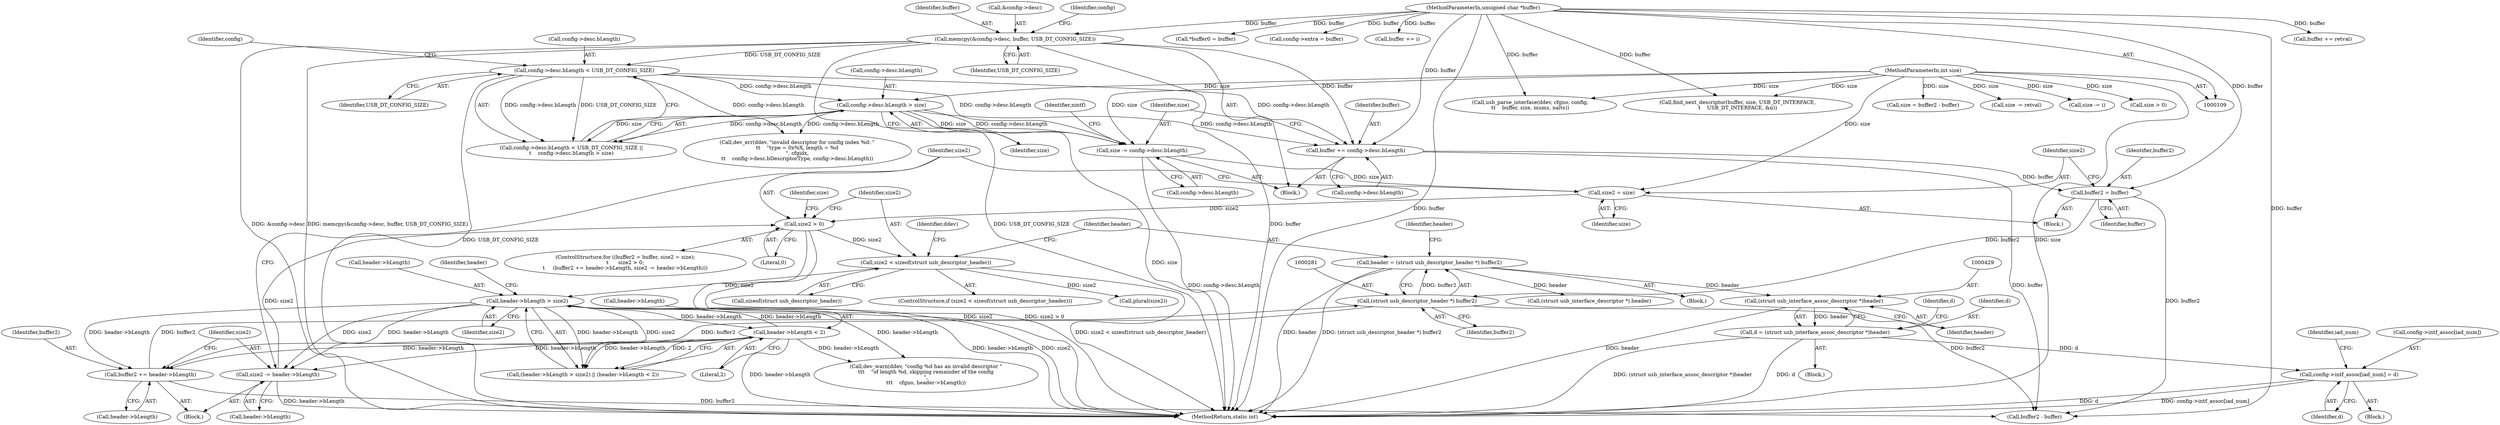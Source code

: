 digraph "0_linux_bd7a3fe770ebd8391d1c7d072ff88e9e76d063eb@pointer" {
"1000428" [label="(Call,(struct usb_interface_assoc_descriptor *)header)"];
"1000278" [label="(Call,header = (struct usb_descriptor_header *) buffer2)"];
"1000280" [label="(Call,(struct usb_descriptor_header *) buffer2)"];
"1000253" [label="(Call,buffer2 += header->bLength)"];
"1000285" [label="(Call,header->bLength > size2)"];
"1000290" [label="(Call,header->bLength < 2)"];
"1000265" [label="(Call,size2 < sizeof(struct usb_descriptor_header))"];
"1000249" [label="(Call,size2 > 0)"];
"1000258" [label="(Call,size2 -= header->bLength)"];
"1000246" [label="(Call,size2 = size)"];
"1000208" [label="(Call,size -= config->desc.bLength)"];
"1000169" [label="(Call,config->desc.bLength > size)"];
"1000162" [label="(Call,config->desc.bLength < USB_DT_CONFIG_SIZE)"];
"1000145" [label="(Call,memcpy(&config->desc, buffer, USB_DT_CONFIG_SIZE))"];
"1000113" [label="(MethodParameterIn,unsigned char *buffer)"];
"1000114" [label="(MethodParameterIn,int size)"];
"1000243" [label="(Call,buffer2 = buffer)"];
"1000201" [label="(Call,buffer += config->desc.bLength)"];
"1000426" [label="(Call,d = (struct usb_interface_assoc_descriptor *)header)"];
"1000457" [label="(Call,config->intf_assoc[iad_num] = d)"];
"1000251" [label="(Literal,0)"];
"1000692" [label="(Call,buffer += retval)"];
"1000114" [label="(MethodParameterIn,int size)"];
"1000488" [label="(Call,buffer2 - buffer)"];
"1000124" [label="(Call,*buffer0 = buffer)"];
"1000267" [label="(Call,sizeof(struct usb_descriptor_header))"];
"1000296" [label="(Call,dev_warn(ddev, \"config %d has an invalid descriptor \"\n\t\t\t    \"of length %d, skipping remainder of the config\n\",\n\t\t\t    cfgno, header->bLength))"];
"1000428" [label="(Call,(struct usb_interface_assoc_descriptor *)header)"];
"1000258" [label="(Call,size2 -= header->bLength)"];
"1000252" [label="(Block,)"];
"1000315" [label="(Call,(struct usb_interface_descriptor *) header)"];
"1000202" [label="(Identifier,buffer)"];
"1000151" [label="(Identifier,USB_DT_CONFIG_SIZE)"];
"1000486" [label="(Call,size = buffer2 - buffer)"];
"1000172" [label="(Identifier,config)"];
"1000150" [label="(Identifier,buffer)"];
"1000209" [label="(Identifier,size)"];
"1000145" [label="(Call,memcpy(&config->desc, buffer, USB_DT_CONFIG_SIZE))"];
"1000266" [label="(Identifier,size2)"];
"1000241" [label="(ControlStructure,for ((buffer2 = buffer, size2 = size);\n\t      size2 > 0;\n\t     (buffer2 += header->bLength, size2 -= header->bLength)))"];
"1000168" [label="(Identifier,USB_DT_CONFIG_SIZE)"];
"1000177" [label="(Call,dev_err(ddev, \"invalid descriptor for config index %d: \"\n\t\t    \"type = 0x%X, length = %d\n\", cfgidx,\n\t\t    config->desc.bDescriptorType, config->desc.bLength))"];
"1000263" [label="(Block,)"];
"1000635" [label="(Call,config->extra = buffer)"];
"1000665" [label="(Call,buffer += i)"];
"1000161" [label="(Call,config->desc.bLength < USB_DT_CONFIG_SIZE ||\n\t    config->desc.bLength > size)"];
"1000282" [label="(Identifier,buffer2)"];
"1000285" [label="(Call,header->bLength > size2)"];
"1000457" [label="(Call,config->intf_assoc[iad_num] = d)"];
"1000465" [label="(Identifier,iad_num)"];
"1000265" [label="(Call,size2 < sizeof(struct usb_descriptor_header))"];
"1000424" [label="(Block,)"];
"1000255" [label="(Call,header->bLength)"];
"1000487" [label="(Identifier,size)"];
"1000434" [label="(Identifier,d)"];
"1000248" [label="(Identifier,size)"];
"1000275" [label="(Call,plural(size2))"];
"1000162" [label="(Call,config->desc.bLength < USB_DT_CONFIG_SIZE)"];
"1000260" [label="(Call,header->bLength)"];
"1000678" [label="(Call,usb_parse_interface(ddev, cfgno, config,\n\t\t    buffer, size, inums, nalts))"];
"1000278" [label="(Call,header = (struct usb_descriptor_header *) buffer2)"];
"1000695" [label="(Call,size -= retval)"];
"1000146" [label="(Call,&config->desc)"];
"1000208" [label="(Call,size -= config->desc.bLength)"];
"1000249" [label="(Call,size2 > 0)"];
"1000244" [label="(Identifier,buffer2)"];
"1000642" [label="(Call,find_next_descriptor(buffer, size, USB_DT_INTERFACE,\n\t    USB_DT_INTERFACE, &n))"];
"1000768" [label="(MethodReturn,static int)"];
"1000456" [label="(Block,)"];
"1000169" [label="(Call,config->desc.bLength > size)"];
"1000668" [label="(Call,size -= i)"];
"1000463" [label="(Identifier,d)"];
"1000271" [label="(Identifier,ddev)"];
"1000245" [label="(Identifier,buffer)"];
"1000246" [label="(Call,size2 = size)"];
"1000458" [label="(Call,config->intf_assoc[iad_num])"];
"1000157" [label="(Identifier,config)"];
"1000294" [label="(Literal,2)"];
"1000175" [label="(Identifier,size)"];
"1000259" [label="(Identifier,size2)"];
"1000113" [label="(MethodParameterIn,unsigned char *buffer)"];
"1000250" [label="(Identifier,size2)"];
"1000210" [label="(Call,config->desc.bLength)"];
"1000242" [label="(Block,)"];
"1000284" [label="(Call,(header->bLength > size2) || (header->bLength < 2))"];
"1000201" [label="(Call,buffer += config->desc.bLength)"];
"1000279" [label="(Identifier,header)"];
"1000290" [label="(Call,header->bLength < 2)"];
"1000163" [label="(Call,config->desc.bLength)"];
"1000264" [label="(ControlStructure,if (size2 < sizeof(struct usb_descriptor_header)))"];
"1000672" [label="(Call,size > 0)"];
"1000286" [label="(Call,header->bLength)"];
"1000216" [label="(Identifier,nintf)"];
"1000291" [label="(Call,header->bLength)"];
"1000287" [label="(Identifier,header)"];
"1000280" [label="(Call,(struct usb_descriptor_header *) buffer2)"];
"1000253" [label="(Call,buffer2 += header->bLength)"];
"1000203" [label="(Call,config->desc.bLength)"];
"1000243" [label="(Call,buffer2 = buffer)"];
"1000427" [label="(Identifier,d)"];
"1000170" [label="(Call,config->desc.bLength)"];
"1000292" [label="(Identifier,header)"];
"1000254" [label="(Identifier,buffer2)"];
"1000247" [label="(Identifier,size2)"];
"1000426" [label="(Call,d = (struct usb_interface_assoc_descriptor *)header)"];
"1000115" [label="(Block,)"];
"1000430" [label="(Identifier,header)"];
"1000289" [label="(Identifier,size2)"];
"1000428" -> "1000426"  [label="AST: "];
"1000428" -> "1000430"  [label="CFG: "];
"1000429" -> "1000428"  [label="AST: "];
"1000430" -> "1000428"  [label="AST: "];
"1000426" -> "1000428"  [label="CFG: "];
"1000428" -> "1000768"  [label="DDG: header"];
"1000428" -> "1000426"  [label="DDG: header"];
"1000278" -> "1000428"  [label="DDG: header"];
"1000278" -> "1000263"  [label="AST: "];
"1000278" -> "1000280"  [label="CFG: "];
"1000279" -> "1000278"  [label="AST: "];
"1000280" -> "1000278"  [label="AST: "];
"1000287" -> "1000278"  [label="CFG: "];
"1000278" -> "1000768"  [label="DDG: (struct usb_descriptor_header *) buffer2"];
"1000278" -> "1000768"  [label="DDG: header"];
"1000280" -> "1000278"  [label="DDG: buffer2"];
"1000278" -> "1000315"  [label="DDG: header"];
"1000280" -> "1000282"  [label="CFG: "];
"1000281" -> "1000280"  [label="AST: "];
"1000282" -> "1000280"  [label="AST: "];
"1000280" -> "1000253"  [label="DDG: buffer2"];
"1000253" -> "1000280"  [label="DDG: buffer2"];
"1000243" -> "1000280"  [label="DDG: buffer2"];
"1000280" -> "1000488"  [label="DDG: buffer2"];
"1000253" -> "1000252"  [label="AST: "];
"1000253" -> "1000255"  [label="CFG: "];
"1000254" -> "1000253"  [label="AST: "];
"1000255" -> "1000253"  [label="AST: "];
"1000259" -> "1000253"  [label="CFG: "];
"1000285" -> "1000253"  [label="DDG: header->bLength"];
"1000290" -> "1000253"  [label="DDG: header->bLength"];
"1000253" -> "1000488"  [label="DDG: buffer2"];
"1000285" -> "1000284"  [label="AST: "];
"1000285" -> "1000289"  [label="CFG: "];
"1000286" -> "1000285"  [label="AST: "];
"1000289" -> "1000285"  [label="AST: "];
"1000292" -> "1000285"  [label="CFG: "];
"1000284" -> "1000285"  [label="CFG: "];
"1000285" -> "1000768"  [label="DDG: header->bLength"];
"1000285" -> "1000768"  [label="DDG: size2"];
"1000285" -> "1000258"  [label="DDG: header->bLength"];
"1000285" -> "1000258"  [label="DDG: size2"];
"1000285" -> "1000284"  [label="DDG: header->bLength"];
"1000285" -> "1000284"  [label="DDG: size2"];
"1000290" -> "1000285"  [label="DDG: header->bLength"];
"1000265" -> "1000285"  [label="DDG: size2"];
"1000285" -> "1000290"  [label="DDG: header->bLength"];
"1000285" -> "1000296"  [label="DDG: header->bLength"];
"1000290" -> "1000284"  [label="AST: "];
"1000290" -> "1000294"  [label="CFG: "];
"1000291" -> "1000290"  [label="AST: "];
"1000294" -> "1000290"  [label="AST: "];
"1000284" -> "1000290"  [label="CFG: "];
"1000290" -> "1000768"  [label="DDG: header->bLength"];
"1000290" -> "1000258"  [label="DDG: header->bLength"];
"1000290" -> "1000284"  [label="DDG: header->bLength"];
"1000290" -> "1000284"  [label="DDG: 2"];
"1000290" -> "1000296"  [label="DDG: header->bLength"];
"1000265" -> "1000264"  [label="AST: "];
"1000265" -> "1000267"  [label="CFG: "];
"1000266" -> "1000265"  [label="AST: "];
"1000267" -> "1000265"  [label="AST: "];
"1000271" -> "1000265"  [label="CFG: "];
"1000279" -> "1000265"  [label="CFG: "];
"1000265" -> "1000768"  [label="DDG: size2 < sizeof(struct usb_descriptor_header)"];
"1000249" -> "1000265"  [label="DDG: size2"];
"1000265" -> "1000275"  [label="DDG: size2"];
"1000249" -> "1000241"  [label="AST: "];
"1000249" -> "1000251"  [label="CFG: "];
"1000250" -> "1000249"  [label="AST: "];
"1000251" -> "1000249"  [label="AST: "];
"1000266" -> "1000249"  [label="CFG: "];
"1000487" -> "1000249"  [label="CFG: "];
"1000249" -> "1000768"  [label="DDG: size2"];
"1000249" -> "1000768"  [label="DDG: size2 > 0"];
"1000258" -> "1000249"  [label="DDG: size2"];
"1000246" -> "1000249"  [label="DDG: size2"];
"1000258" -> "1000252"  [label="AST: "];
"1000258" -> "1000260"  [label="CFG: "];
"1000259" -> "1000258"  [label="AST: "];
"1000260" -> "1000258"  [label="AST: "];
"1000250" -> "1000258"  [label="CFG: "];
"1000258" -> "1000768"  [label="DDG: header->bLength"];
"1000246" -> "1000242"  [label="AST: "];
"1000246" -> "1000248"  [label="CFG: "];
"1000247" -> "1000246"  [label="AST: "];
"1000248" -> "1000246"  [label="AST: "];
"1000250" -> "1000246"  [label="CFG: "];
"1000208" -> "1000246"  [label="DDG: size"];
"1000114" -> "1000246"  [label="DDG: size"];
"1000208" -> "1000115"  [label="AST: "];
"1000208" -> "1000210"  [label="CFG: "];
"1000209" -> "1000208"  [label="AST: "];
"1000210" -> "1000208"  [label="AST: "];
"1000216" -> "1000208"  [label="CFG: "];
"1000208" -> "1000768"  [label="DDG: config->desc.bLength"];
"1000169" -> "1000208"  [label="DDG: config->desc.bLength"];
"1000169" -> "1000208"  [label="DDG: size"];
"1000162" -> "1000208"  [label="DDG: config->desc.bLength"];
"1000114" -> "1000208"  [label="DDG: size"];
"1000169" -> "1000161"  [label="AST: "];
"1000169" -> "1000175"  [label="CFG: "];
"1000170" -> "1000169"  [label="AST: "];
"1000175" -> "1000169"  [label="AST: "];
"1000161" -> "1000169"  [label="CFG: "];
"1000169" -> "1000768"  [label="DDG: size"];
"1000169" -> "1000161"  [label="DDG: config->desc.bLength"];
"1000169" -> "1000161"  [label="DDG: size"];
"1000162" -> "1000169"  [label="DDG: config->desc.bLength"];
"1000114" -> "1000169"  [label="DDG: size"];
"1000169" -> "1000177"  [label="DDG: config->desc.bLength"];
"1000169" -> "1000201"  [label="DDG: config->desc.bLength"];
"1000162" -> "1000161"  [label="AST: "];
"1000162" -> "1000168"  [label="CFG: "];
"1000163" -> "1000162"  [label="AST: "];
"1000168" -> "1000162"  [label="AST: "];
"1000172" -> "1000162"  [label="CFG: "];
"1000161" -> "1000162"  [label="CFG: "];
"1000162" -> "1000768"  [label="DDG: USB_DT_CONFIG_SIZE"];
"1000162" -> "1000161"  [label="DDG: config->desc.bLength"];
"1000162" -> "1000161"  [label="DDG: USB_DT_CONFIG_SIZE"];
"1000145" -> "1000162"  [label="DDG: USB_DT_CONFIG_SIZE"];
"1000162" -> "1000177"  [label="DDG: config->desc.bLength"];
"1000162" -> "1000201"  [label="DDG: config->desc.bLength"];
"1000145" -> "1000115"  [label="AST: "];
"1000145" -> "1000151"  [label="CFG: "];
"1000146" -> "1000145"  [label="AST: "];
"1000150" -> "1000145"  [label="AST: "];
"1000151" -> "1000145"  [label="AST: "];
"1000157" -> "1000145"  [label="CFG: "];
"1000145" -> "1000768"  [label="DDG: USB_DT_CONFIG_SIZE"];
"1000145" -> "1000768"  [label="DDG: memcpy(&config->desc, buffer, USB_DT_CONFIG_SIZE)"];
"1000145" -> "1000768"  [label="DDG: buffer"];
"1000145" -> "1000768"  [label="DDG: &config->desc"];
"1000113" -> "1000145"  [label="DDG: buffer"];
"1000145" -> "1000201"  [label="DDG: buffer"];
"1000113" -> "1000109"  [label="AST: "];
"1000113" -> "1000768"  [label="DDG: buffer"];
"1000113" -> "1000124"  [label="DDG: buffer"];
"1000113" -> "1000201"  [label="DDG: buffer"];
"1000113" -> "1000243"  [label="DDG: buffer"];
"1000113" -> "1000488"  [label="DDG: buffer"];
"1000113" -> "1000635"  [label="DDG: buffer"];
"1000113" -> "1000642"  [label="DDG: buffer"];
"1000113" -> "1000665"  [label="DDG: buffer"];
"1000113" -> "1000678"  [label="DDG: buffer"];
"1000113" -> "1000692"  [label="DDG: buffer"];
"1000114" -> "1000109"  [label="AST: "];
"1000114" -> "1000768"  [label="DDG: size"];
"1000114" -> "1000486"  [label="DDG: size"];
"1000114" -> "1000642"  [label="DDG: size"];
"1000114" -> "1000668"  [label="DDG: size"];
"1000114" -> "1000672"  [label="DDG: size"];
"1000114" -> "1000678"  [label="DDG: size"];
"1000114" -> "1000695"  [label="DDG: size"];
"1000243" -> "1000242"  [label="AST: "];
"1000243" -> "1000245"  [label="CFG: "];
"1000244" -> "1000243"  [label="AST: "];
"1000245" -> "1000243"  [label="AST: "];
"1000247" -> "1000243"  [label="CFG: "];
"1000201" -> "1000243"  [label="DDG: buffer"];
"1000243" -> "1000488"  [label="DDG: buffer2"];
"1000201" -> "1000115"  [label="AST: "];
"1000201" -> "1000203"  [label="CFG: "];
"1000202" -> "1000201"  [label="AST: "];
"1000203" -> "1000201"  [label="AST: "];
"1000209" -> "1000201"  [label="CFG: "];
"1000201" -> "1000488"  [label="DDG: buffer"];
"1000426" -> "1000424"  [label="AST: "];
"1000427" -> "1000426"  [label="AST: "];
"1000434" -> "1000426"  [label="CFG: "];
"1000426" -> "1000768"  [label="DDG: (struct usb_interface_assoc_descriptor *)header"];
"1000426" -> "1000768"  [label="DDG: d"];
"1000426" -> "1000457"  [label="DDG: d"];
"1000457" -> "1000456"  [label="AST: "];
"1000457" -> "1000463"  [label="CFG: "];
"1000458" -> "1000457"  [label="AST: "];
"1000463" -> "1000457"  [label="AST: "];
"1000465" -> "1000457"  [label="CFG: "];
"1000457" -> "1000768"  [label="DDG: d"];
"1000457" -> "1000768"  [label="DDG: config->intf_assoc[iad_num]"];
}
